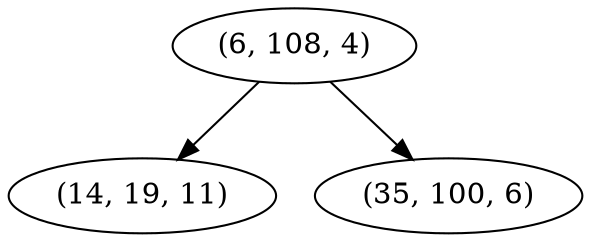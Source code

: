 digraph tree {
    "(6, 108, 4)";
    "(14, 19, 11)";
    "(35, 100, 6)";
    "(6, 108, 4)" -> "(14, 19, 11)";
    "(6, 108, 4)" -> "(35, 100, 6)";
}
